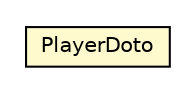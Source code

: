 #!/usr/local/bin/dot
#
# Class diagram 
# Generated by UMLGraph version 5.1 (http://www.umlgraph.org/)
#

digraph G {
	edge [fontname="Helvetica",fontsize=10,labelfontname="Helvetica",labelfontsize=10];
	node [fontname="Helvetica",fontsize=10,shape=plaintext];
	nodesep=0.25;
	ranksep=0.5;
	// com.nikolay.tictactoe.model.doto.PlayerDoto
	c810 [label=<<table title="com.nikolay.tictactoe.model.doto.PlayerDoto" border="0" cellborder="1" cellspacing="0" cellpadding="2" port="p" bgcolor="lemonChiffon" href="./PlayerDoto.html">
		<tr><td><table border="0" cellspacing="0" cellpadding="1">
<tr><td align="center" balign="center"> PlayerDoto </td></tr>
		</table></td></tr>
		</table>>, fontname="Helvetica", fontcolor="black", fontsize=10.0];
}

